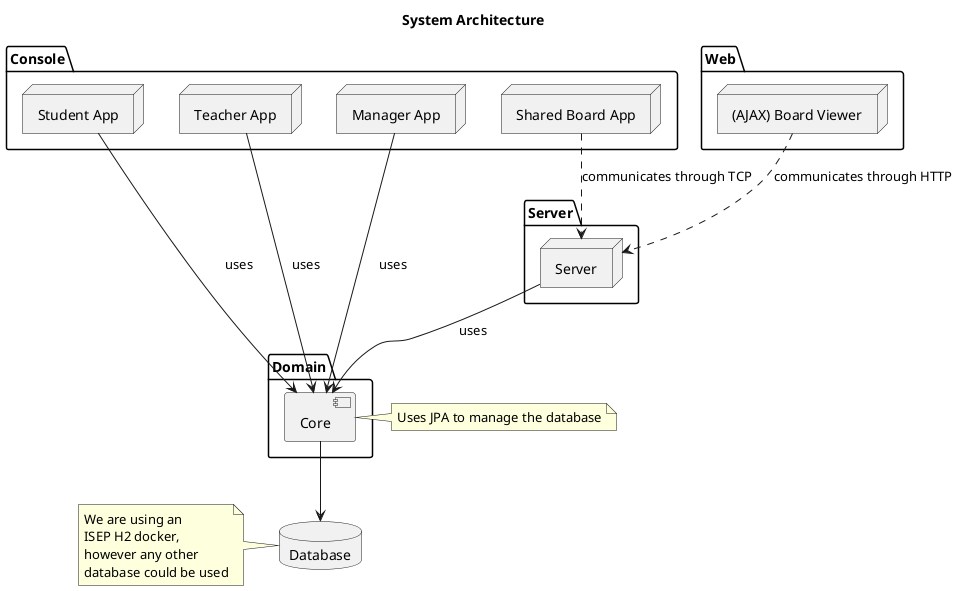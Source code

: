 @startuml
title System Architecture

package Console{
    node "Student App" as StudentApp

    node "Teacher App" as TeacherApp

    node "Manager App" as ManagerApp

    node "Shared Board App" as SharedBoard
}

package Web{
    node "(AJAX) Board Viewer" as BoardViewer
}

package Server{
    node "Server" as server
}

package Domain{
    component Core as core
}

database "Database" as db

StudentApp --> core : uses
TeacherApp --> core : uses
ManagerApp --> core : uses
server --> core : uses

BoardViewer ..> server : communicates through HTTP
SharedBoard ..> server : communicates through TCP

core --> db


note right of core
    Uses JPA to manage the database
end note

note left of db
    We are using an
    ISEP H2 docker,
    however any other
    database could be used
end note


@enduml